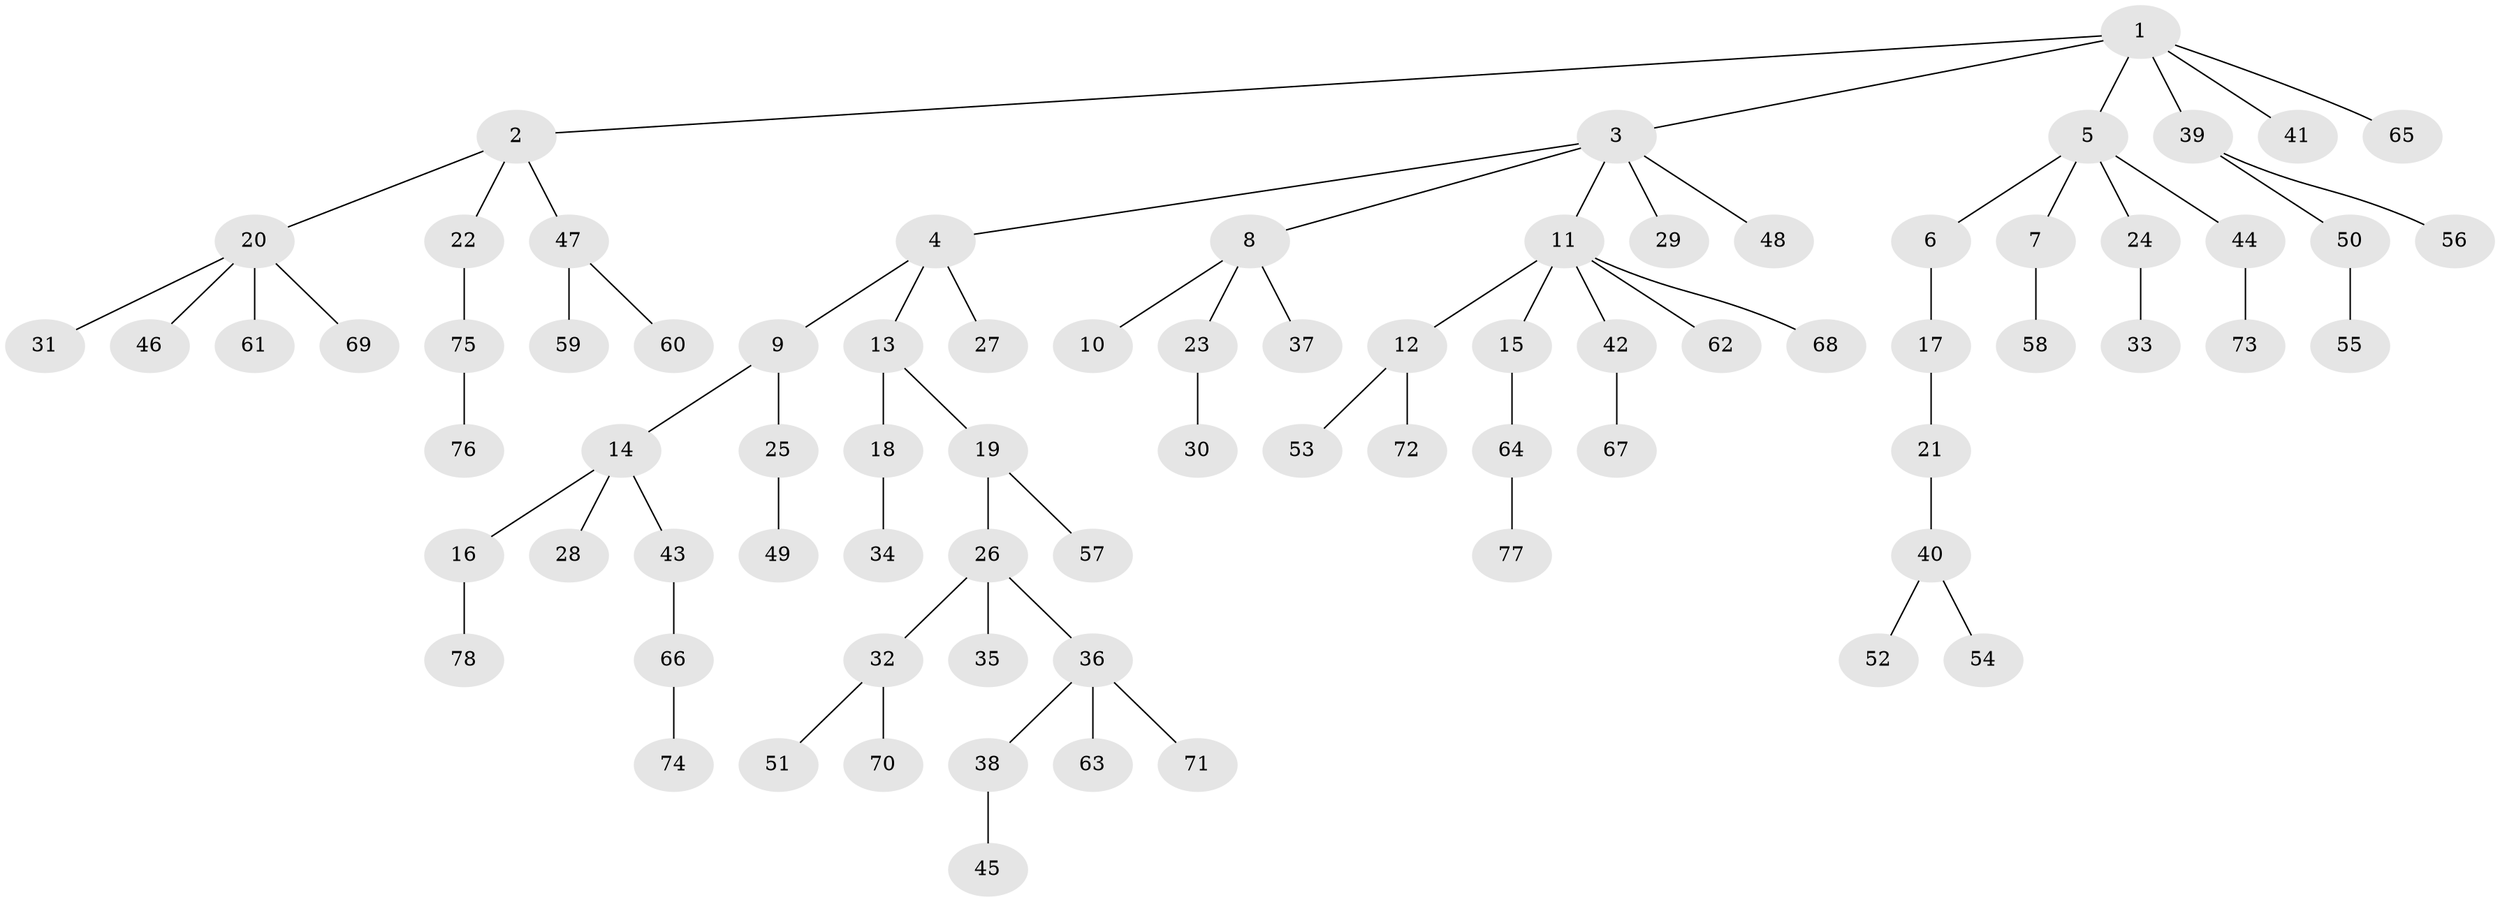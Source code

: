 // Generated by graph-tools (version 1.1) at 2025/52/03/09/25 04:52:56]
// undirected, 78 vertices, 77 edges
graph export_dot {
graph [start="1"]
  node [color=gray90,style=filled];
  1;
  2;
  3;
  4;
  5;
  6;
  7;
  8;
  9;
  10;
  11;
  12;
  13;
  14;
  15;
  16;
  17;
  18;
  19;
  20;
  21;
  22;
  23;
  24;
  25;
  26;
  27;
  28;
  29;
  30;
  31;
  32;
  33;
  34;
  35;
  36;
  37;
  38;
  39;
  40;
  41;
  42;
  43;
  44;
  45;
  46;
  47;
  48;
  49;
  50;
  51;
  52;
  53;
  54;
  55;
  56;
  57;
  58;
  59;
  60;
  61;
  62;
  63;
  64;
  65;
  66;
  67;
  68;
  69;
  70;
  71;
  72;
  73;
  74;
  75;
  76;
  77;
  78;
  1 -- 2;
  1 -- 3;
  1 -- 5;
  1 -- 39;
  1 -- 41;
  1 -- 65;
  2 -- 20;
  2 -- 22;
  2 -- 47;
  3 -- 4;
  3 -- 8;
  3 -- 11;
  3 -- 29;
  3 -- 48;
  4 -- 9;
  4 -- 13;
  4 -- 27;
  5 -- 6;
  5 -- 7;
  5 -- 24;
  5 -- 44;
  6 -- 17;
  7 -- 58;
  8 -- 10;
  8 -- 23;
  8 -- 37;
  9 -- 14;
  9 -- 25;
  11 -- 12;
  11 -- 15;
  11 -- 42;
  11 -- 62;
  11 -- 68;
  12 -- 53;
  12 -- 72;
  13 -- 18;
  13 -- 19;
  14 -- 16;
  14 -- 28;
  14 -- 43;
  15 -- 64;
  16 -- 78;
  17 -- 21;
  18 -- 34;
  19 -- 26;
  19 -- 57;
  20 -- 31;
  20 -- 46;
  20 -- 61;
  20 -- 69;
  21 -- 40;
  22 -- 75;
  23 -- 30;
  24 -- 33;
  25 -- 49;
  26 -- 32;
  26 -- 35;
  26 -- 36;
  32 -- 51;
  32 -- 70;
  36 -- 38;
  36 -- 63;
  36 -- 71;
  38 -- 45;
  39 -- 50;
  39 -- 56;
  40 -- 52;
  40 -- 54;
  42 -- 67;
  43 -- 66;
  44 -- 73;
  47 -- 59;
  47 -- 60;
  50 -- 55;
  64 -- 77;
  66 -- 74;
  75 -- 76;
}
